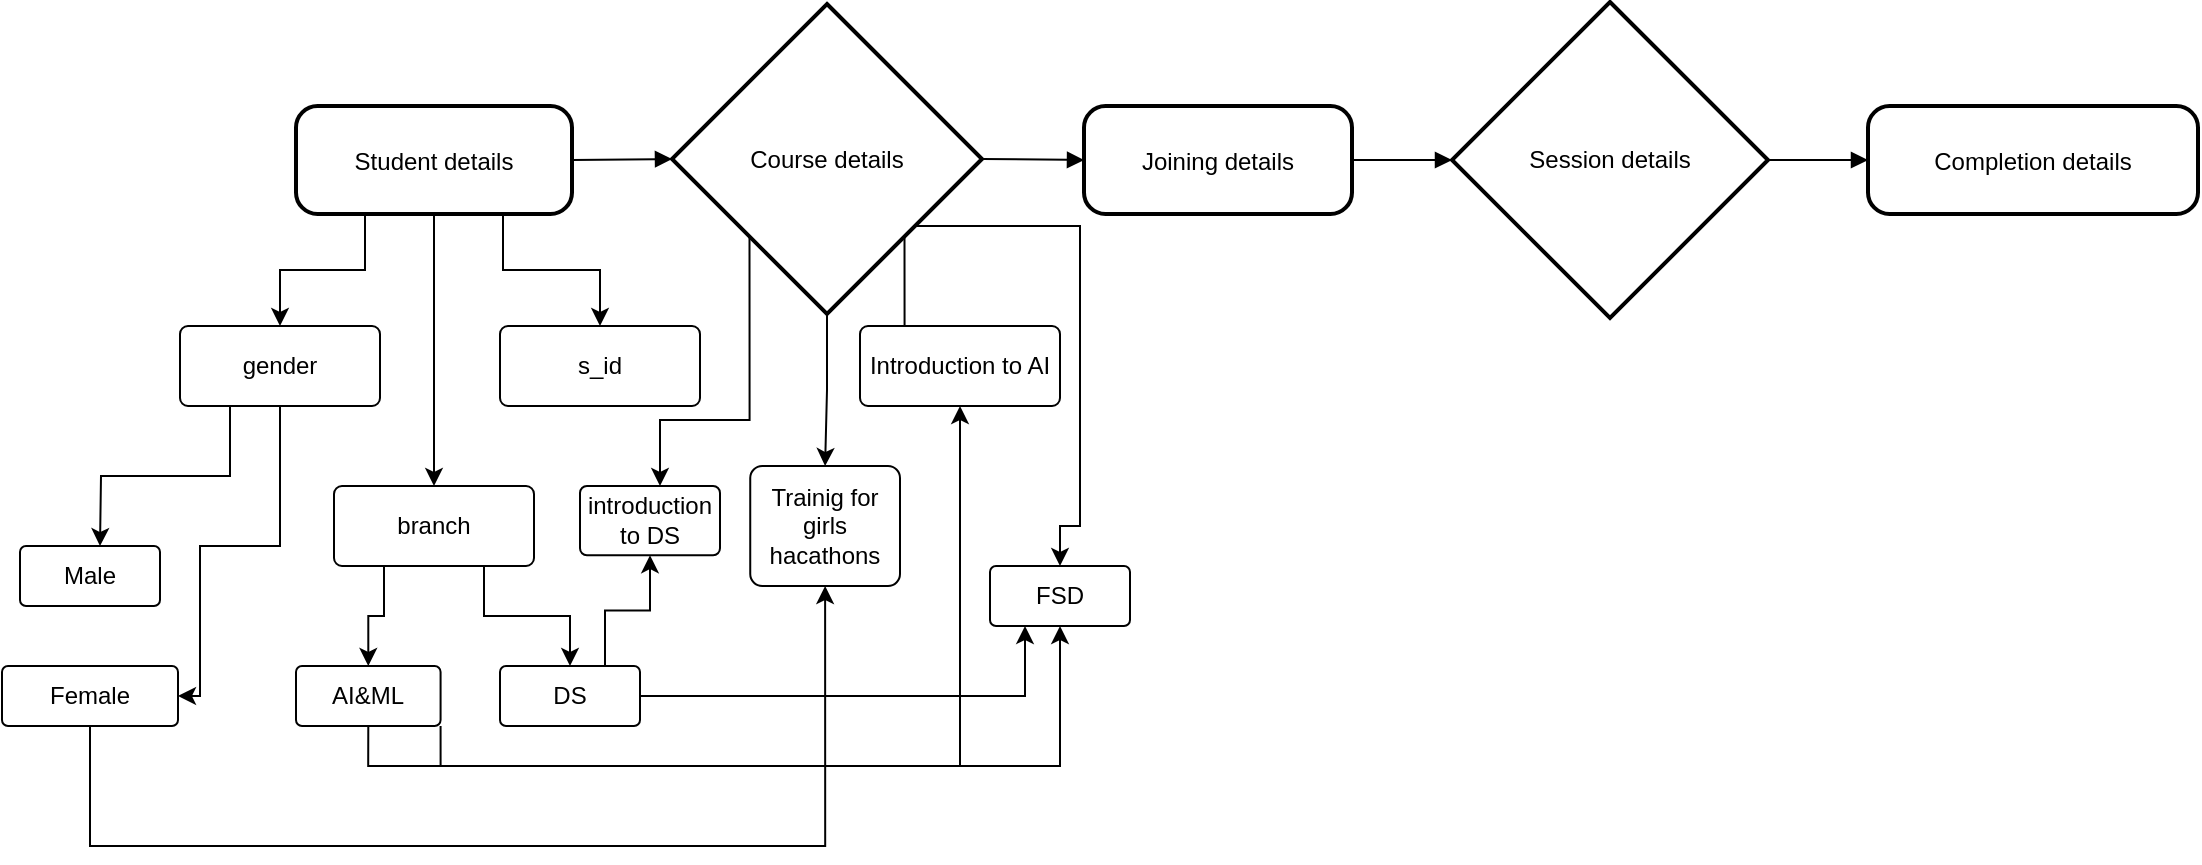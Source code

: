 <mxfile version="26.0.7">
  <diagram name="Page-1" id="CCB2cVTdaIu6jNca1BLb">
    <mxGraphModel dx="1842" dy="550" grid="1" gridSize="10" guides="1" tooltips="1" connect="1" arrows="1" fold="1" page="1" pageScale="1" pageWidth="850" pageHeight="1100" math="0" shadow="0">
      <root>
        <mxCell id="0" />
        <mxCell id="1" parent="0" />
        <mxCell id="g794czNFcYQLgTmDLKgu-10" style="edgeStyle=orthogonalEdgeStyle;rounded=0;orthogonalLoop=1;jettySize=auto;html=1;exitX=0.25;exitY=1;exitDx=0;exitDy=0;" edge="1" parent="1" source="2" target="g794czNFcYQLgTmDLKgu-11">
          <mxGeometry relative="1" as="geometry">
            <mxPoint x="43" y="190" as="targetPoint" />
          </mxGeometry>
        </mxCell>
        <mxCell id="g794czNFcYQLgTmDLKgu-13" style="edgeStyle=orthogonalEdgeStyle;rounded=0;orthogonalLoop=1;jettySize=auto;html=1;exitX=0.75;exitY=1;exitDx=0;exitDy=0;" edge="1" parent="1" source="2" target="g794czNFcYQLgTmDLKgu-14">
          <mxGeometry relative="1" as="geometry">
            <mxPoint x="160.0" y="160" as="targetPoint" />
          </mxGeometry>
        </mxCell>
        <mxCell id="g794czNFcYQLgTmDLKgu-15" style="edgeStyle=orthogonalEdgeStyle;rounded=0;orthogonalLoop=1;jettySize=auto;html=1;exitX=0.5;exitY=1;exitDx=0;exitDy=0;" edge="1" parent="1" source="2" target="g794czNFcYQLgTmDLKgu-16">
          <mxGeometry relative="1" as="geometry">
            <mxPoint x="80" y="280" as="targetPoint" />
          </mxGeometry>
        </mxCell>
        <mxCell id="2" value="Student details" style="rounded=1;arcSize=20;strokeWidth=2" parent="1" vertex="1">
          <mxGeometry x="8" y="60" width="138" height="54" as="geometry" />
        </mxCell>
        <mxCell id="g794czNFcYQLgTmDLKgu-28" style="edgeStyle=orthogonalEdgeStyle;rounded=0;orthogonalLoop=1;jettySize=auto;html=1;exitX=0.5;exitY=1;exitDx=0;exitDy=0;" edge="1" parent="1" source="3" target="g794czNFcYQLgTmDLKgu-29">
          <mxGeometry relative="1" as="geometry">
            <mxPoint x="273.238" y="260" as="targetPoint" />
          </mxGeometry>
        </mxCell>
        <mxCell id="g794czNFcYQLgTmDLKgu-31" style="edgeStyle=orthogonalEdgeStyle;rounded=0;orthogonalLoop=1;jettySize=auto;html=1;exitX=1;exitY=1;exitDx=0;exitDy=0;" edge="1" parent="1" source="3" target="g794czNFcYQLgTmDLKgu-32">
          <mxGeometry relative="1" as="geometry">
            <mxPoint x="340" y="190" as="targetPoint" />
          </mxGeometry>
        </mxCell>
        <mxCell id="g794czNFcYQLgTmDLKgu-34" style="edgeStyle=orthogonalEdgeStyle;rounded=0;orthogonalLoop=1;jettySize=auto;html=1;exitX=0;exitY=1;exitDx=0;exitDy=0;" edge="1" parent="1" source="3" target="g794czNFcYQLgTmDLKgu-35">
          <mxGeometry relative="1" as="geometry">
            <mxPoint x="190.0" y="270.762" as="targetPoint" />
            <Array as="points">
              <mxPoint x="235" y="217" />
              <mxPoint x="190" y="217" />
            </Array>
          </mxGeometry>
        </mxCell>
        <mxCell id="g794czNFcYQLgTmDLKgu-37" style="edgeStyle=orthogonalEdgeStyle;rounded=0;orthogonalLoop=1;jettySize=auto;html=1;exitX=1;exitY=0;exitDx=0;exitDy=0;entryX=0.5;entryY=0;entryDx=0;entryDy=0;" edge="1" parent="1" source="3" target="g794czNFcYQLgTmDLKgu-38">
          <mxGeometry relative="1" as="geometry">
            <mxPoint x="390" y="280" as="targetPoint" />
            <Array as="points">
              <mxPoint x="312" y="120" />
              <mxPoint x="400" y="120" />
              <mxPoint x="400" y="270" />
              <mxPoint x="390" y="270" />
            </Array>
          </mxGeometry>
        </mxCell>
        <mxCell id="3" value="Course details" style="rhombus;strokeWidth=2;whiteSpace=wrap;" parent="1" vertex="1">
          <mxGeometry x="196" y="9" width="155" height="155" as="geometry" />
        </mxCell>
        <mxCell id="4" value="Joining details" style="rounded=1;arcSize=20;strokeWidth=2" parent="1" vertex="1">
          <mxGeometry x="402" y="60" width="134" height="54" as="geometry" />
        </mxCell>
        <mxCell id="5" value="Session details" style="rhombus;strokeWidth=2;whiteSpace=wrap;" parent="1" vertex="1">
          <mxGeometry x="586" y="8" width="158" height="158" as="geometry" />
        </mxCell>
        <mxCell id="6" value="Completion details" style="rounded=1;arcSize=20;strokeWidth=2" parent="1" vertex="1">
          <mxGeometry x="794" y="60" width="165" height="54" as="geometry" />
        </mxCell>
        <mxCell id="7" value="" style="curved=1;startArrow=none;endArrow=block;exitX=1;exitY=0.5;entryX=0;entryY=0.5;" parent="1" source="2" target="3" edge="1">
          <mxGeometry relative="1" as="geometry">
            <Array as="points" />
          </mxGeometry>
        </mxCell>
        <mxCell id="8" value="" style="curved=1;startArrow=none;endArrow=block;exitX=1.01;exitY=0.5;entryX=0;entryY=0.5;" parent="1" source="3" target="4" edge="1">
          <mxGeometry relative="1" as="geometry">
            <Array as="points" />
          </mxGeometry>
        </mxCell>
        <mxCell id="9" value="" style="curved=1;startArrow=none;endArrow=block;exitX=1;exitY=0.5;entryX=0;entryY=0.5;" parent="1" source="4" target="5" edge="1">
          <mxGeometry relative="1" as="geometry">
            <Array as="points" />
          </mxGeometry>
        </mxCell>
        <mxCell id="10" value="" style="curved=1;startArrow=none;endArrow=block;exitX=1;exitY=0.5;entryX=0;entryY=0.5;" parent="1" source="5" target="6" edge="1">
          <mxGeometry relative="1" as="geometry">
            <Array as="points" />
          </mxGeometry>
        </mxCell>
        <mxCell id="g794czNFcYQLgTmDLKgu-17" style="edgeStyle=orthogonalEdgeStyle;rounded=0;orthogonalLoop=1;jettySize=auto;html=1;exitX=0.25;exitY=1;exitDx=0;exitDy=0;" edge="1" parent="1" source="g794czNFcYQLgTmDLKgu-11">
          <mxGeometry relative="1" as="geometry">
            <mxPoint x="-90" y="280" as="targetPoint" />
          </mxGeometry>
        </mxCell>
        <mxCell id="g794czNFcYQLgTmDLKgu-19" style="edgeStyle=orthogonalEdgeStyle;rounded=0;orthogonalLoop=1;jettySize=auto;html=1;exitX=0.5;exitY=1;exitDx=0;exitDy=0;" edge="1" parent="1" source="g794czNFcYQLgTmDLKgu-11" target="g794czNFcYQLgTmDLKgu-20">
          <mxGeometry relative="1" as="geometry">
            <mxPoint x="-40" y="300" as="targetPoint" />
            <Array as="points">
              <mxPoint y="280" />
              <mxPoint x="-40" y="280" />
            </Array>
          </mxGeometry>
        </mxCell>
        <mxCell id="g794czNFcYQLgTmDLKgu-11" value="gender" style="rounded=1;arcSize=10;whiteSpace=wrap;html=1;align=center;" vertex="1" parent="1">
          <mxGeometry x="-50" y="170" width="100" height="40" as="geometry" />
        </mxCell>
        <mxCell id="g794czNFcYQLgTmDLKgu-14" value="s_id" style="rounded=1;arcSize=10;whiteSpace=wrap;html=1;align=center;" vertex="1" parent="1">
          <mxGeometry x="110.0" y="170" width="100" height="40" as="geometry" />
        </mxCell>
        <mxCell id="g794czNFcYQLgTmDLKgu-23" style="edgeStyle=orthogonalEdgeStyle;rounded=0;orthogonalLoop=1;jettySize=auto;html=1;exitX=0.25;exitY=1;exitDx=0;exitDy=0;" edge="1" parent="1" source="g794czNFcYQLgTmDLKgu-16" target="g794czNFcYQLgTmDLKgu-25">
          <mxGeometry relative="1" as="geometry">
            <mxPoint x="52.286" y="350" as="targetPoint" />
          </mxGeometry>
        </mxCell>
        <mxCell id="g794czNFcYQLgTmDLKgu-26" style="edgeStyle=orthogonalEdgeStyle;rounded=0;orthogonalLoop=1;jettySize=auto;html=1;exitX=0.75;exitY=1;exitDx=0;exitDy=0;" edge="1" parent="1" source="g794czNFcYQLgTmDLKgu-16" target="g794czNFcYQLgTmDLKgu-27">
          <mxGeometry relative="1" as="geometry">
            <mxPoint x="140.0" y="350" as="targetPoint" />
          </mxGeometry>
        </mxCell>
        <mxCell id="g794czNFcYQLgTmDLKgu-16" value="branch" style="rounded=1;arcSize=10;whiteSpace=wrap;html=1;align=center;" vertex="1" parent="1">
          <mxGeometry x="27" y="250" width="100" height="40" as="geometry" />
        </mxCell>
        <mxCell id="g794czNFcYQLgTmDLKgu-30" style="edgeStyle=orthogonalEdgeStyle;rounded=0;orthogonalLoop=1;jettySize=auto;html=1;entryX=0.5;entryY=1;entryDx=0;entryDy=0;" edge="1" parent="1" source="g794czNFcYQLgTmDLKgu-20" target="g794czNFcYQLgTmDLKgu-29">
          <mxGeometry relative="1" as="geometry">
            <Array as="points">
              <mxPoint x="-95" y="430" />
              <mxPoint x="273" y="430" />
            </Array>
          </mxGeometry>
        </mxCell>
        <mxCell id="g794czNFcYQLgTmDLKgu-20" value="Female" style="rounded=1;arcSize=10;whiteSpace=wrap;html=1;align=center;" vertex="1" parent="1">
          <mxGeometry x="-139" y="340" width="88" height="30" as="geometry" />
        </mxCell>
        <mxCell id="g794czNFcYQLgTmDLKgu-22" value="Male" style="rounded=1;arcSize=10;whiteSpace=wrap;html=1;align=center;" vertex="1" parent="1">
          <mxGeometry x="-130" y="280" width="70" height="30" as="geometry" />
        </mxCell>
        <mxCell id="g794czNFcYQLgTmDLKgu-33" style="edgeStyle=orthogonalEdgeStyle;rounded=0;orthogonalLoop=1;jettySize=auto;html=1;exitX=0.5;exitY=1;exitDx=0;exitDy=0;" edge="1" parent="1" source="g794czNFcYQLgTmDLKgu-25" target="g794czNFcYQLgTmDLKgu-32">
          <mxGeometry relative="1" as="geometry" />
        </mxCell>
        <mxCell id="g794czNFcYQLgTmDLKgu-39" style="edgeStyle=orthogonalEdgeStyle;rounded=0;orthogonalLoop=1;jettySize=auto;html=1;exitX=1;exitY=1;exitDx=0;exitDy=0;entryX=0.5;entryY=1;entryDx=0;entryDy=0;" edge="1" parent="1" source="g794czNFcYQLgTmDLKgu-25" target="g794czNFcYQLgTmDLKgu-38">
          <mxGeometry relative="1" as="geometry" />
        </mxCell>
        <mxCell id="g794czNFcYQLgTmDLKgu-25" value="AI&amp;amp;ML" style="rounded=1;arcSize=10;whiteSpace=wrap;html=1;align=center;" vertex="1" parent="1">
          <mxGeometry x="8" y="340" width="72.29" height="30" as="geometry" />
        </mxCell>
        <mxCell id="g794czNFcYQLgTmDLKgu-36" style="edgeStyle=orthogonalEdgeStyle;rounded=0;orthogonalLoop=1;jettySize=auto;html=1;exitX=0.75;exitY=0;exitDx=0;exitDy=0;entryX=0.5;entryY=1;entryDx=0;entryDy=0;" edge="1" parent="1" source="g794czNFcYQLgTmDLKgu-27" target="g794czNFcYQLgTmDLKgu-35">
          <mxGeometry relative="1" as="geometry" />
        </mxCell>
        <mxCell id="g794czNFcYQLgTmDLKgu-40" style="edgeStyle=orthogonalEdgeStyle;rounded=0;orthogonalLoop=1;jettySize=auto;html=1;exitX=1;exitY=0.5;exitDx=0;exitDy=0;entryX=0.25;entryY=1;entryDx=0;entryDy=0;" edge="1" parent="1" source="g794czNFcYQLgTmDLKgu-27" target="g794czNFcYQLgTmDLKgu-38">
          <mxGeometry relative="1" as="geometry" />
        </mxCell>
        <mxCell id="g794czNFcYQLgTmDLKgu-27" value="DS" style="rounded=1;arcSize=10;whiteSpace=wrap;html=1;align=center;" vertex="1" parent="1">
          <mxGeometry x="110" y="340" width="70" height="30" as="geometry" />
        </mxCell>
        <mxCell id="g794czNFcYQLgTmDLKgu-29" value="Trainig for girls hacathons" style="rounded=1;arcSize=10;whiteSpace=wrap;html=1;align=center;" vertex="1" parent="1">
          <mxGeometry x="235.12" y="240" width="74.88" height="60" as="geometry" />
        </mxCell>
        <mxCell id="g794czNFcYQLgTmDLKgu-32" value="Introduction to AI" style="rounded=1;arcSize=10;whiteSpace=wrap;html=1;align=center;" vertex="1" parent="1">
          <mxGeometry x="290" y="170" width="100" height="40" as="geometry" />
        </mxCell>
        <mxCell id="g794czNFcYQLgTmDLKgu-35" value="introduction to DS" style="rounded=1;arcSize=10;whiteSpace=wrap;html=1;align=center;" vertex="1" parent="1">
          <mxGeometry x="150" y="250" width="70" height="34.62" as="geometry" />
        </mxCell>
        <mxCell id="g794czNFcYQLgTmDLKgu-38" value="FSD" style="rounded=1;arcSize=10;whiteSpace=wrap;html=1;align=center;" vertex="1" parent="1">
          <mxGeometry x="355" y="290" width="70" height="30" as="geometry" />
        </mxCell>
      </root>
    </mxGraphModel>
  </diagram>
</mxfile>
